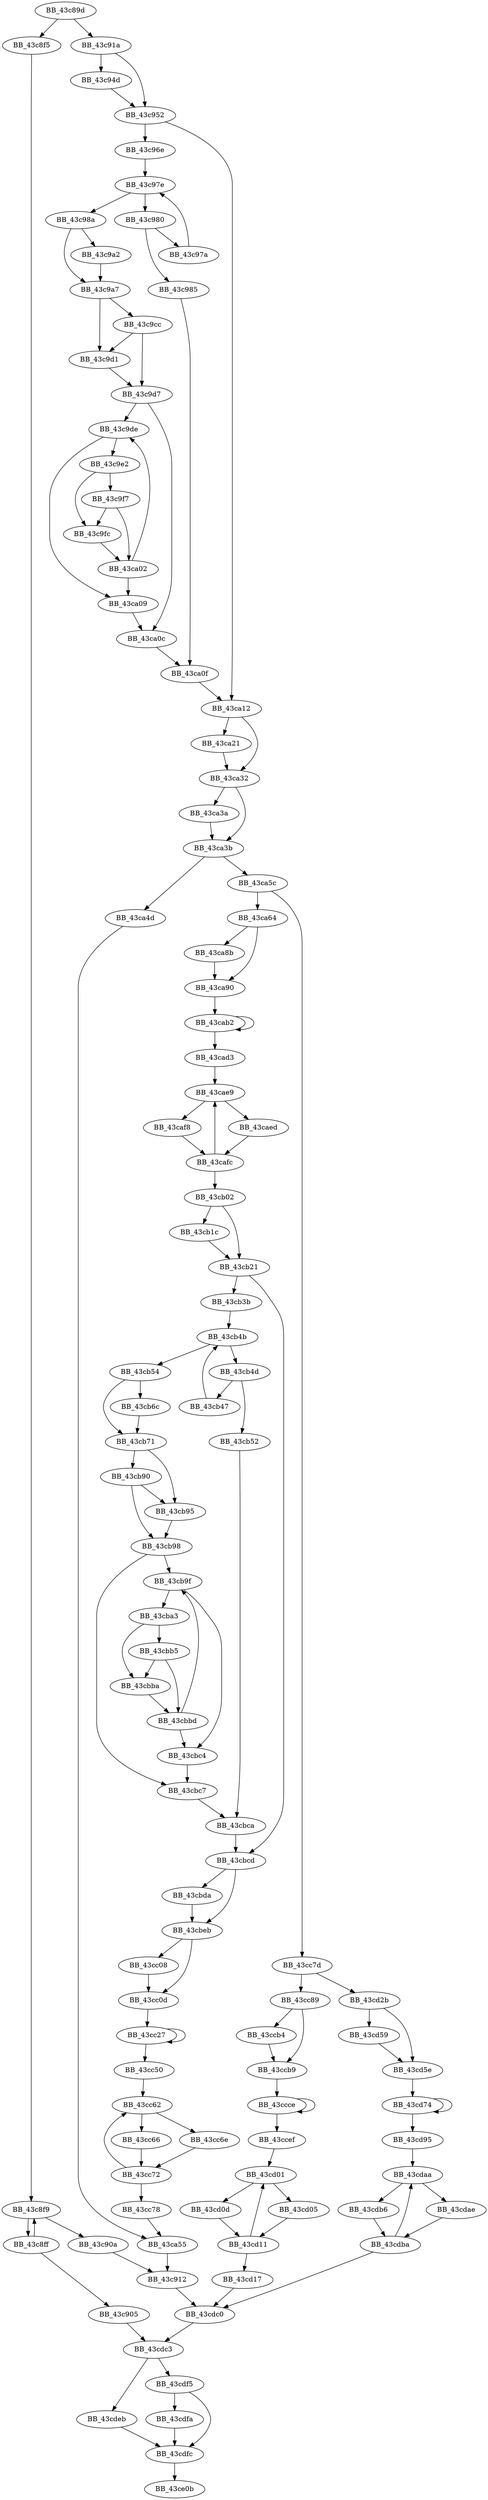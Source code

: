 DiGraph sub_43C89D{
BB_43c89d->BB_43c8f5
BB_43c89d->BB_43c91a
BB_43c8f5->BB_43c8f9
BB_43c8f9->BB_43c8ff
BB_43c8f9->BB_43c90a
BB_43c8ff->BB_43c8f9
BB_43c8ff->BB_43c905
BB_43c905->BB_43cdc3
BB_43c90a->BB_43c912
BB_43c912->BB_43cdc0
BB_43c91a->BB_43c94d
BB_43c91a->BB_43c952
BB_43c94d->BB_43c952
BB_43c952->BB_43c96e
BB_43c952->BB_43ca12
BB_43c96e->BB_43c97e
BB_43c97a->BB_43c97e
BB_43c97e->BB_43c980
BB_43c97e->BB_43c98a
BB_43c980->BB_43c97a
BB_43c980->BB_43c985
BB_43c985->BB_43ca0f
BB_43c98a->BB_43c9a2
BB_43c98a->BB_43c9a7
BB_43c9a2->BB_43c9a7
BB_43c9a7->BB_43c9cc
BB_43c9a7->BB_43c9d1
BB_43c9cc->BB_43c9d1
BB_43c9cc->BB_43c9d7
BB_43c9d1->BB_43c9d7
BB_43c9d7->BB_43c9de
BB_43c9d7->BB_43ca0c
BB_43c9de->BB_43c9e2
BB_43c9de->BB_43ca09
BB_43c9e2->BB_43c9f7
BB_43c9e2->BB_43c9fc
BB_43c9f7->BB_43c9fc
BB_43c9f7->BB_43ca02
BB_43c9fc->BB_43ca02
BB_43ca02->BB_43c9de
BB_43ca02->BB_43ca09
BB_43ca09->BB_43ca0c
BB_43ca0c->BB_43ca0f
BB_43ca0f->BB_43ca12
BB_43ca12->BB_43ca21
BB_43ca12->BB_43ca32
BB_43ca21->BB_43ca32
BB_43ca32->BB_43ca3a
BB_43ca32->BB_43ca3b
BB_43ca3a->BB_43ca3b
BB_43ca3b->BB_43ca4d
BB_43ca3b->BB_43ca5c
BB_43ca4d->BB_43ca55
BB_43ca55->BB_43c912
BB_43ca5c->BB_43ca64
BB_43ca5c->BB_43cc7d
BB_43ca64->BB_43ca8b
BB_43ca64->BB_43ca90
BB_43ca8b->BB_43ca90
BB_43ca90->BB_43cab2
BB_43cab2->BB_43cab2
BB_43cab2->BB_43cad3
BB_43cad3->BB_43cae9
BB_43cae9->BB_43caed
BB_43cae9->BB_43caf8
BB_43caed->BB_43cafc
BB_43caf8->BB_43cafc
BB_43cafc->BB_43cae9
BB_43cafc->BB_43cb02
BB_43cb02->BB_43cb1c
BB_43cb02->BB_43cb21
BB_43cb1c->BB_43cb21
BB_43cb21->BB_43cb3b
BB_43cb21->BB_43cbcd
BB_43cb3b->BB_43cb4b
BB_43cb47->BB_43cb4b
BB_43cb4b->BB_43cb4d
BB_43cb4b->BB_43cb54
BB_43cb4d->BB_43cb47
BB_43cb4d->BB_43cb52
BB_43cb52->BB_43cbca
BB_43cb54->BB_43cb6c
BB_43cb54->BB_43cb71
BB_43cb6c->BB_43cb71
BB_43cb71->BB_43cb90
BB_43cb71->BB_43cb95
BB_43cb90->BB_43cb95
BB_43cb90->BB_43cb98
BB_43cb95->BB_43cb98
BB_43cb98->BB_43cb9f
BB_43cb98->BB_43cbc7
BB_43cb9f->BB_43cba3
BB_43cb9f->BB_43cbc4
BB_43cba3->BB_43cbb5
BB_43cba3->BB_43cbba
BB_43cbb5->BB_43cbba
BB_43cbb5->BB_43cbbd
BB_43cbba->BB_43cbbd
BB_43cbbd->BB_43cb9f
BB_43cbbd->BB_43cbc4
BB_43cbc4->BB_43cbc7
BB_43cbc7->BB_43cbca
BB_43cbca->BB_43cbcd
BB_43cbcd->BB_43cbda
BB_43cbcd->BB_43cbeb
BB_43cbda->BB_43cbeb
BB_43cbeb->BB_43cc08
BB_43cbeb->BB_43cc0d
BB_43cc08->BB_43cc0d
BB_43cc0d->BB_43cc27
BB_43cc27->BB_43cc27
BB_43cc27->BB_43cc50
BB_43cc50->BB_43cc62
BB_43cc62->BB_43cc66
BB_43cc62->BB_43cc6e
BB_43cc66->BB_43cc72
BB_43cc6e->BB_43cc72
BB_43cc72->BB_43cc62
BB_43cc72->BB_43cc78
BB_43cc78->BB_43ca55
BB_43cc7d->BB_43cc89
BB_43cc7d->BB_43cd2b
BB_43cc89->BB_43ccb4
BB_43cc89->BB_43ccb9
BB_43ccb4->BB_43ccb9
BB_43ccb9->BB_43ccce
BB_43ccce->BB_43ccce
BB_43ccce->BB_43ccef
BB_43ccef->BB_43cd01
BB_43cd01->BB_43cd05
BB_43cd01->BB_43cd0d
BB_43cd05->BB_43cd11
BB_43cd0d->BB_43cd11
BB_43cd11->BB_43cd01
BB_43cd11->BB_43cd17
BB_43cd17->BB_43cdc0
BB_43cd2b->BB_43cd59
BB_43cd2b->BB_43cd5e
BB_43cd59->BB_43cd5e
BB_43cd5e->BB_43cd74
BB_43cd74->BB_43cd74
BB_43cd74->BB_43cd95
BB_43cd95->BB_43cdaa
BB_43cdaa->BB_43cdae
BB_43cdaa->BB_43cdb6
BB_43cdae->BB_43cdba
BB_43cdb6->BB_43cdba
BB_43cdba->BB_43cdaa
BB_43cdba->BB_43cdc0
BB_43cdc0->BB_43cdc3
BB_43cdc3->BB_43cdeb
BB_43cdc3->BB_43cdf5
BB_43cdeb->BB_43cdfc
BB_43cdf5->BB_43cdfa
BB_43cdf5->BB_43cdfc
BB_43cdfa->BB_43cdfc
BB_43cdfc->BB_43ce0b
}
